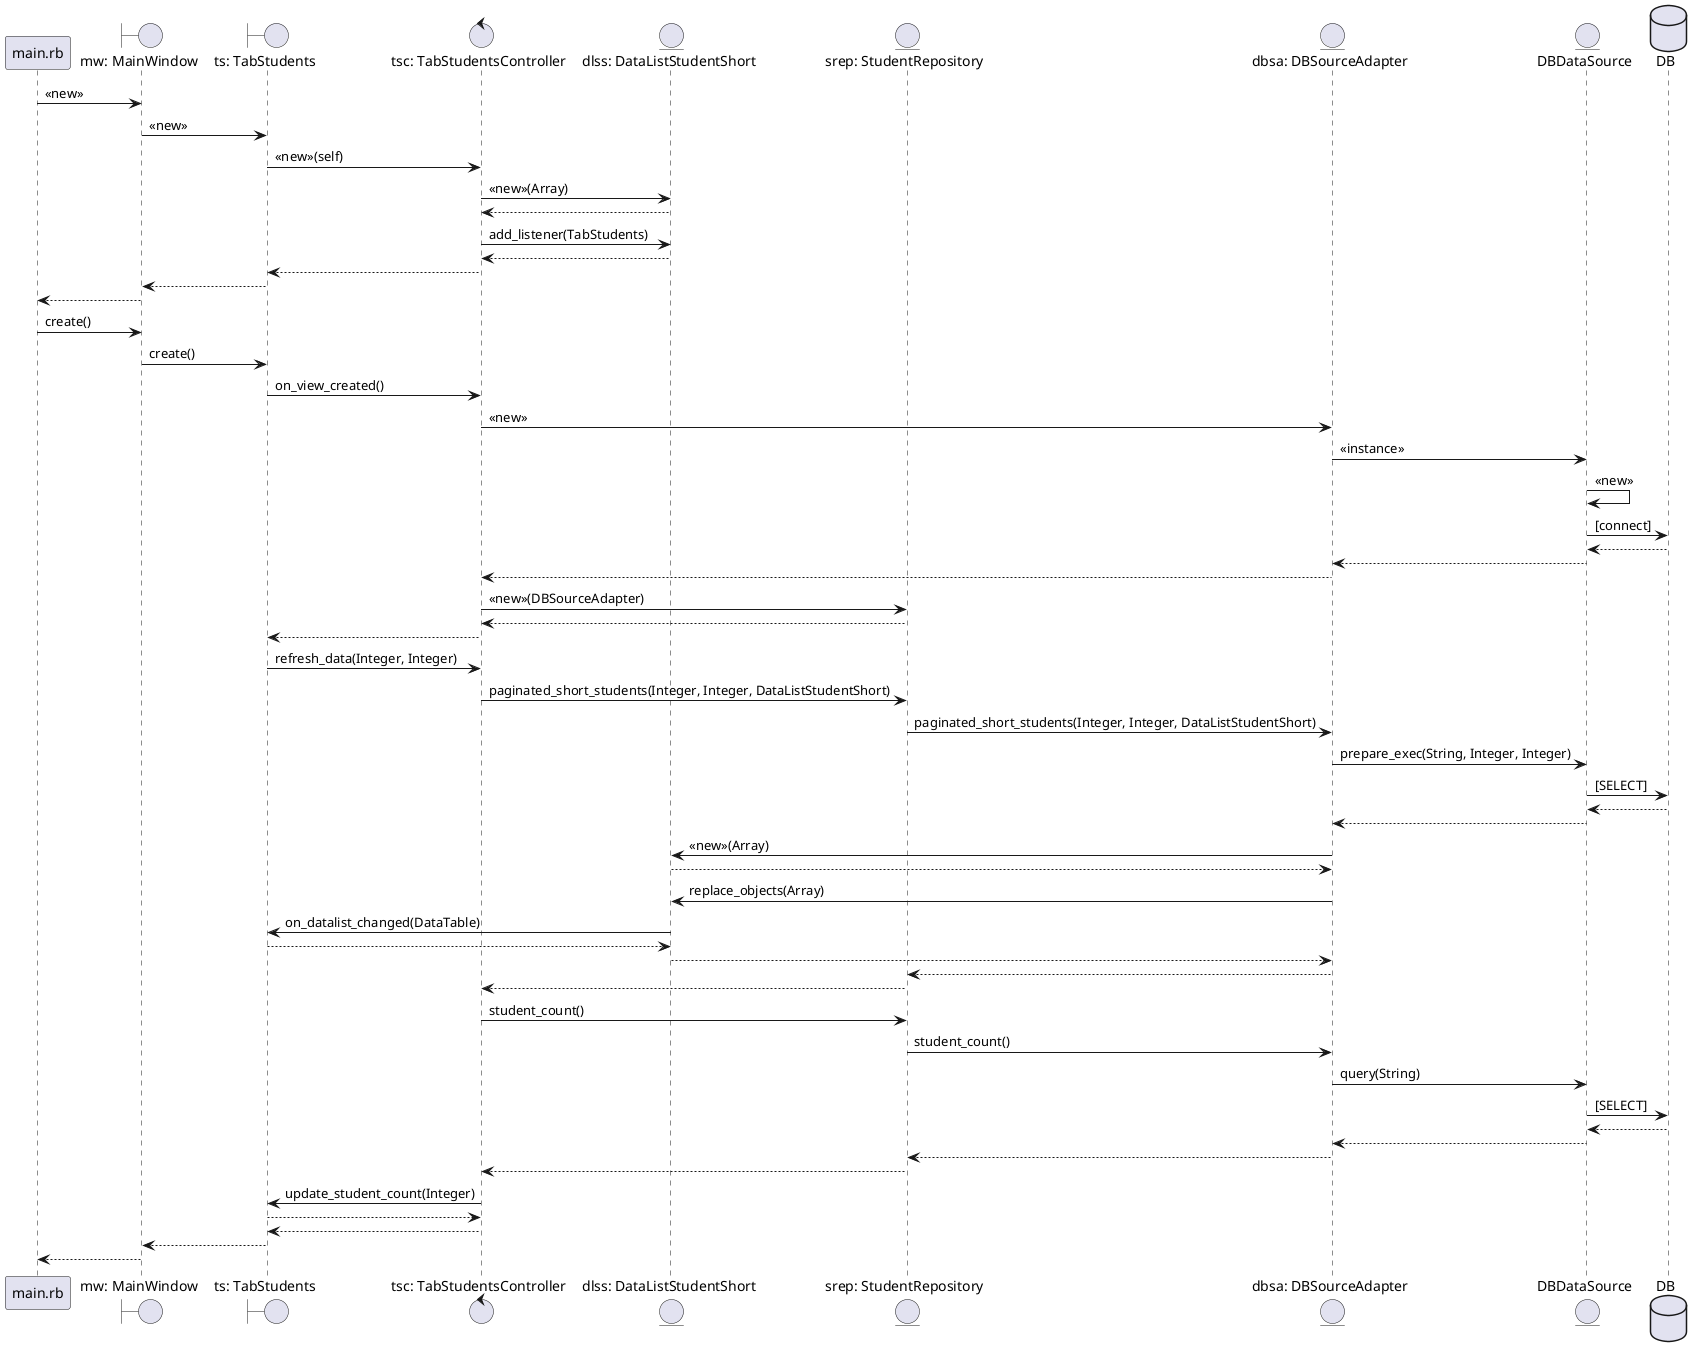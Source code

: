 @startuml
participant "main.rb"                       as main




boundary    "mw: MainWindow"                as mw
boundary    "ts: TabStudents"               as ts
control     "tsc: TabStudentsController"    as tsc
entity      "dlss: DataListStudentShort"    as dlss
entity      "srep: StudentRepository"       as srep
entity      "dbsa: DBSourceAdapter"         as dbsa
entity      "DBDataSource"            as dbds

database    DB                              as db

main -> mw : <<new>>
mw -> ts : <<new>>
ts -> tsc : <<new>>(self)
tsc -> dlss : <<new>>(Array)
dlss --> tsc
tsc -> dlss : add_listener(TabStudents)
dlss --> tsc
tsc --> ts
ts --> mw
mw --> main

main -> mw : create()
mw -> ts : create()
ts -> tsc : on_view_created()
tsc -> dbsa : <<new>>
dbsa -> dbds : <<instance>>
dbds -> dbds : <<new>>
dbds -> db : [connect]
db --> dbds
dbds --> dbsa
dbsa --> tsc
tsc -> srep : <<new>>(DBSourceAdapter)
srep --> tsc
tsc --> ts

ts -> tsc : refresh_data(Integer, Integer)
tsc -> srep : paginated_short_students(Integer, Integer, DataListStudentShort)
srep -> dbsa : paginated_short_students(Integer, Integer, DataListStudentShort)
dbsa -> dbds : prepare_exec(String, Integer, Integer)
dbds -> db : [SELECT]
db --> dbds
dbds --> dbsa
dbsa -> dlss : <<new>>(Array)
dlss --> dbsa
dbsa -> dlss : replace_objects(Array)
dlss -> ts : on_datalist_changed(DataTable)
ts --> dlss
dlss --> dbsa
dbsa --> srep
srep --> tsc

tsc -> srep : student_count()
srep -> dbsa : student_count()
dbsa -> dbds: query(String)
dbds -> db : [SELECT]
db --> dbds
dbds --> dbsa
dbsa --> srep
srep --> tsc
tsc -> ts : update_student_count(Integer)
ts --> tsc
tsc --> ts
ts --> mw
mw --> main



@enduml